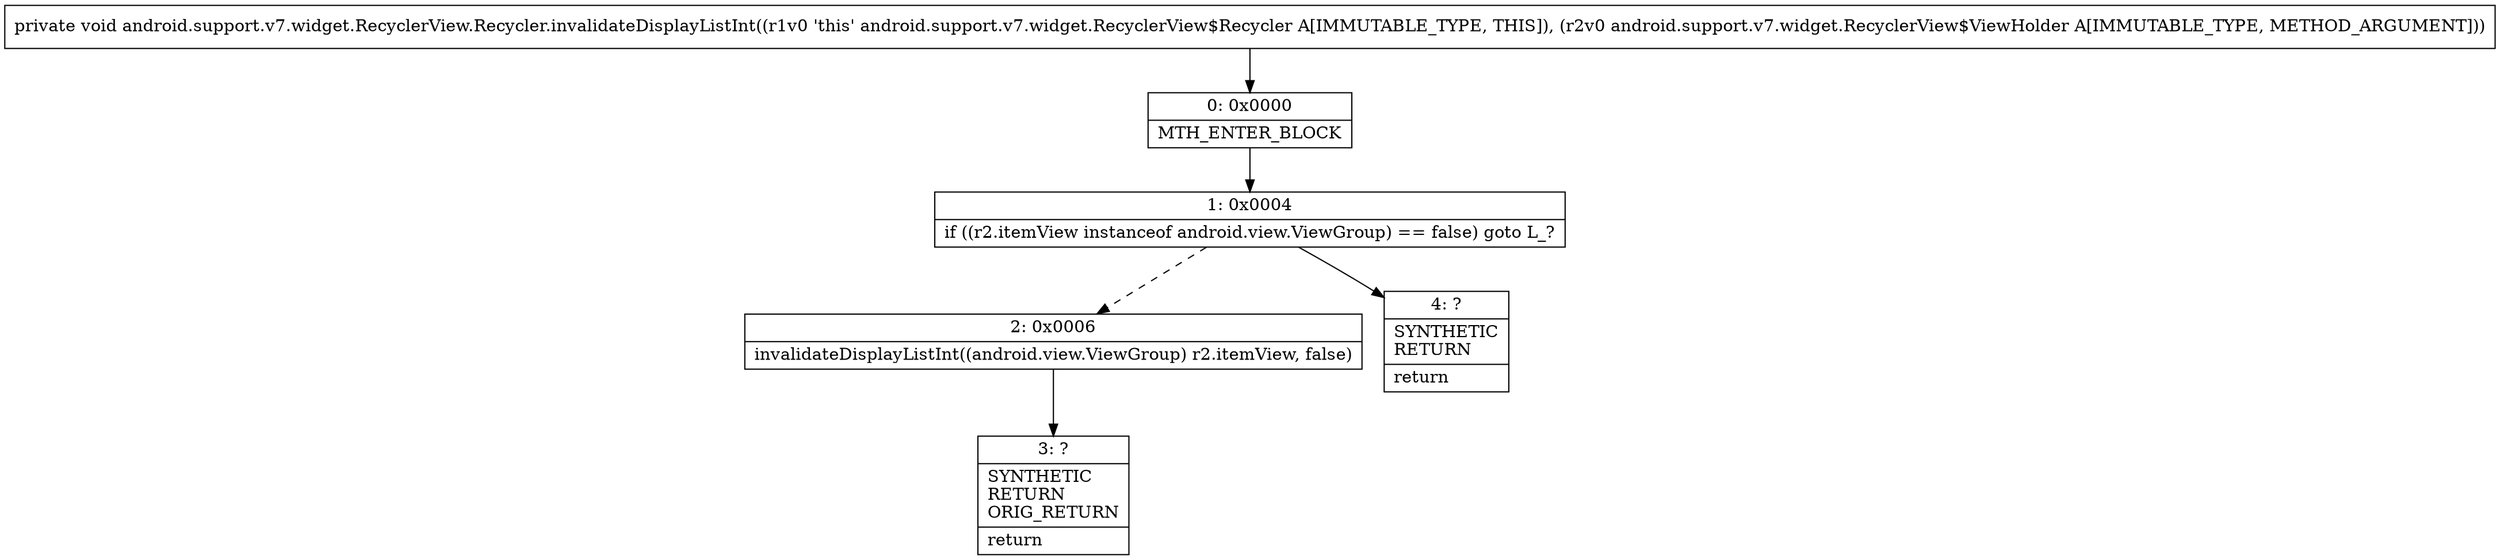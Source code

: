 digraph "CFG forandroid.support.v7.widget.RecyclerView.Recycler.invalidateDisplayListInt(Landroid\/support\/v7\/widget\/RecyclerView$ViewHolder;)V" {
Node_0 [shape=record,label="{0\:\ 0x0000|MTH_ENTER_BLOCK\l}"];
Node_1 [shape=record,label="{1\:\ 0x0004|if ((r2.itemView instanceof android.view.ViewGroup) == false) goto L_?\l}"];
Node_2 [shape=record,label="{2\:\ 0x0006|invalidateDisplayListInt((android.view.ViewGroup) r2.itemView, false)\l}"];
Node_3 [shape=record,label="{3\:\ ?|SYNTHETIC\lRETURN\lORIG_RETURN\l|return\l}"];
Node_4 [shape=record,label="{4\:\ ?|SYNTHETIC\lRETURN\l|return\l}"];
MethodNode[shape=record,label="{private void android.support.v7.widget.RecyclerView.Recycler.invalidateDisplayListInt((r1v0 'this' android.support.v7.widget.RecyclerView$Recycler A[IMMUTABLE_TYPE, THIS]), (r2v0 android.support.v7.widget.RecyclerView$ViewHolder A[IMMUTABLE_TYPE, METHOD_ARGUMENT])) }"];
MethodNode -> Node_0;
Node_0 -> Node_1;
Node_1 -> Node_2[style=dashed];
Node_1 -> Node_4;
Node_2 -> Node_3;
}


